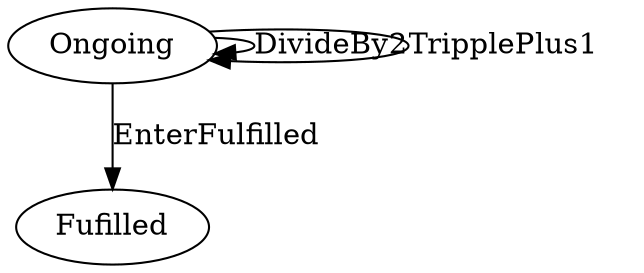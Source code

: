 // THIS IS A GENERATED FILE. DO NOT EDIT.

digraph Collatz {    
    Fulfilled[label=Fufilled];
    Ongoing[label=Ongoing]
        
    
         
    
    
    
    
    Ongoing -> Fulfilled [label=EnterFulfilled];
	     
    
    Ongoing -> Ongoing [label=DivideBy2];
	Ongoing -> Ongoing [label=TripplePlus1];
	   
}
